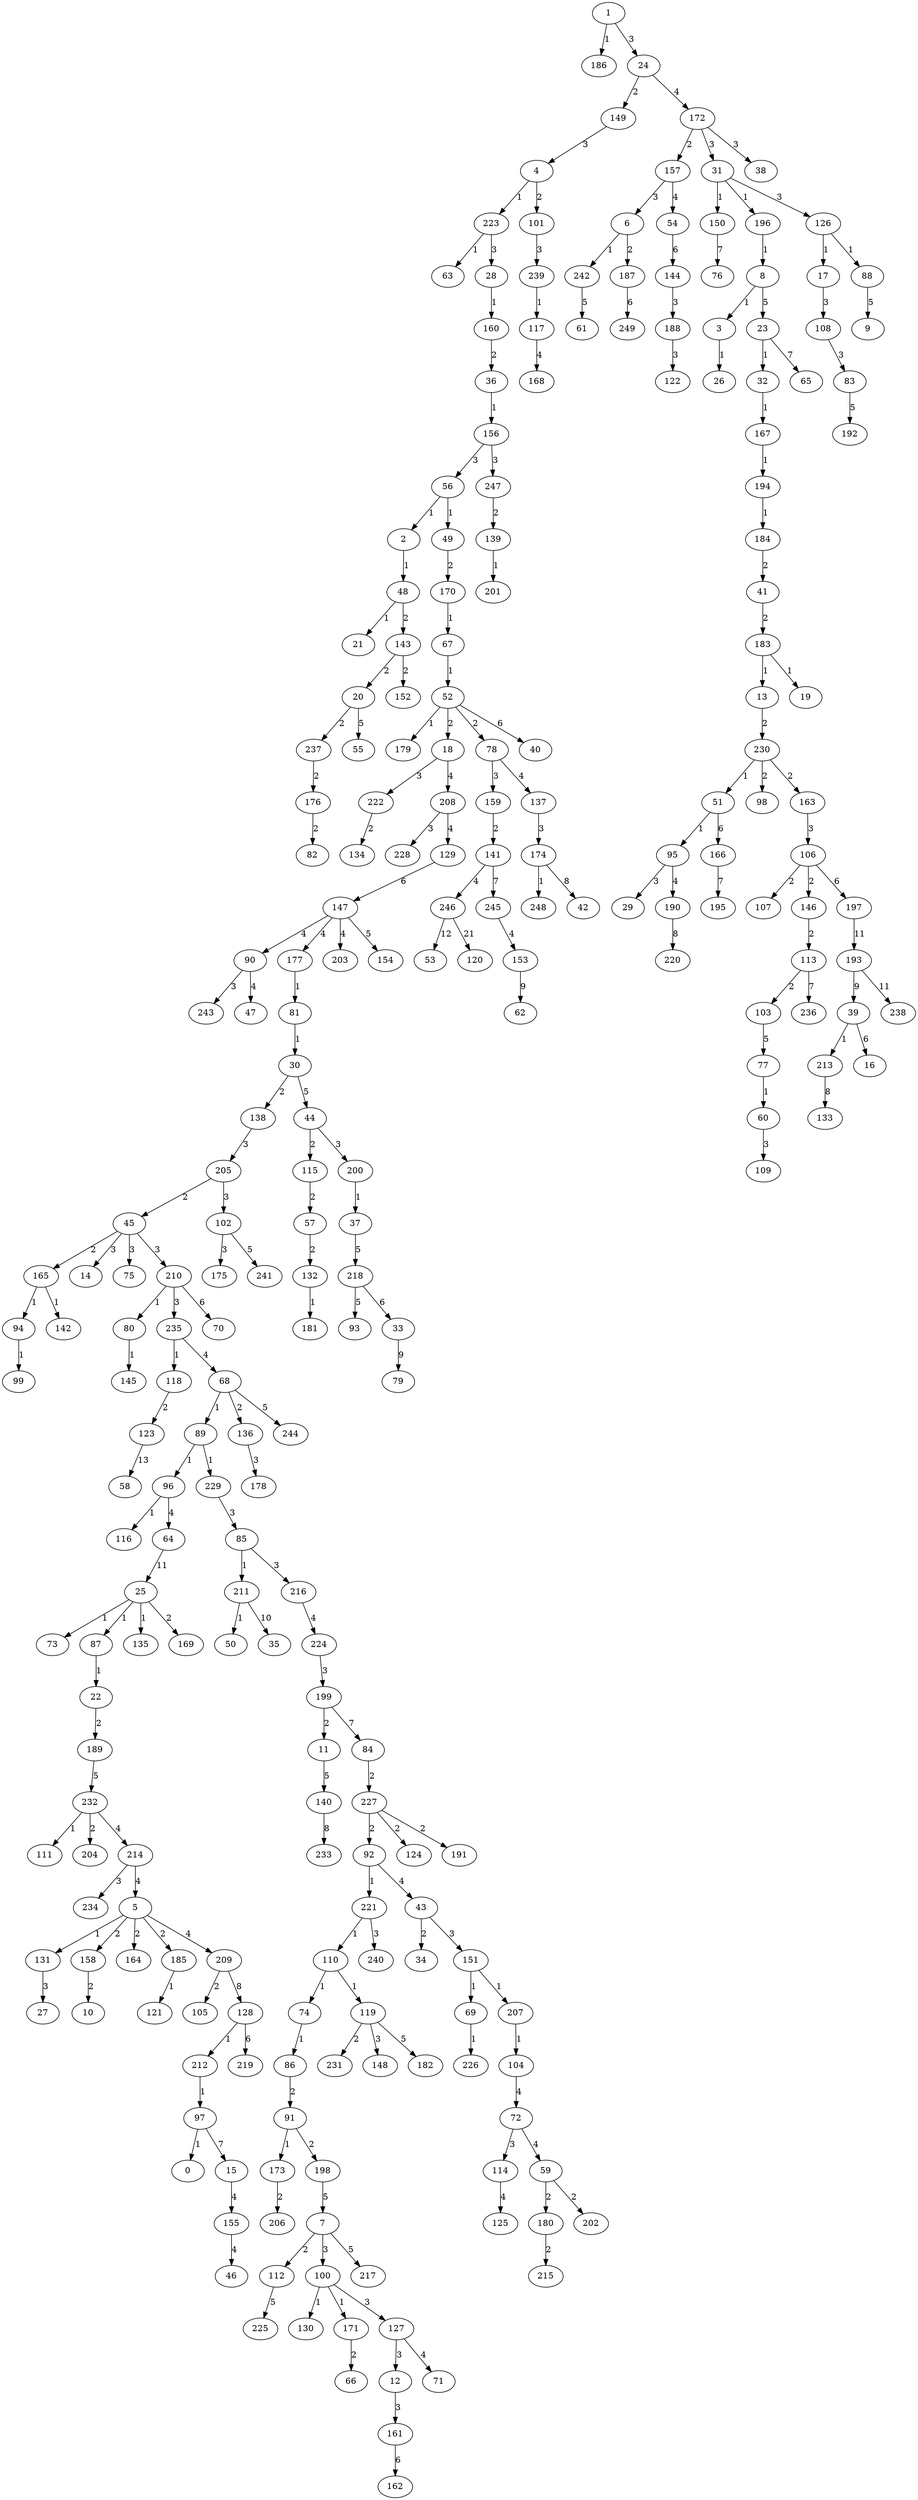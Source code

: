 digraph G {
	1 -> 186 [label="1"];
	1 -> 24 [label="3"];
	24 -> 149 [label="2"];
	149 -> 4 [label="3"];
	4 -> 223 [label="1"];
	223 -> 63 [label="1"];
	4 -> 101 [label="2"];
	101 -> 239 [label="3"];
	239 -> 117 [label="1"];
	223 -> 28 [label="3"];
	28 -> 160 [label="1"];
	160 -> 36 [label="2"];
	36 -> 156 [label="1"];
	156 -> 56 [label="3"];
	56 -> 2 [label="1"];
	2 -> 48 [label="1"];
	48 -> 21 [label="1"];
	56 -> 49 [label="1"];
	48 -> 143 [label="2"];
	49 -> 170 [label="2"];
	170 -> 67 [label="1"];
	67 -> 52 [label="1"];
	52 -> 179 [label="1"];
	52 -> 18 [label="2"];
	52 -> 78 [label="2"];
	143 -> 20 [label="2"];
	20 -> 237 [label="2"];
	143 -> 152 [label="2"];
	237 -> 176 [label="2"];
	176 -> 82 [label="2"];
	18 -> 222 [label="3"];
	222 -> 134 [label="2"];
	78 -> 159 [label="3"];
	159 -> 141 [label="2"];
	156 -> 247 [label="3"];
	247 -> 139 [label="2"];
	139 -> 201 [label="1"];
	18 -> 208 [label="4"];
	208 -> 228 [label="3"];
	24 -> 172 [label="4"];
	172 -> 157 [label="2"];
	157 -> 6 [label="3"];
	6 -> 242 [label="1"];
	6 -> 187 [label="2"];
	172 -> 31 [label="3"];
	31 -> 150 [label="1"];
	31 -> 196 [label="1"];
	196 -> 8 [label="1"];
	8 -> 3 [label="1"];
	3 -> 26 [label="1"];
	31 -> 126 [label="3"];
	126 -> 17 [label="1"];
	126 -> 88 [label="1"];
	17 -> 108 [label="3"];
	108 -> 83 [label="3"];
	172 -> 38 [label="3"];
	78 -> 137 [label="4"];
	137 -> 174 [label="3"];
	174 -> 248 [label="1"];
	117 -> 168 [label="4"];
	141 -> 246 [label="4"];
	157 -> 54 [label="4"];
	208 -> 129 [label="4"];
	8 -> 23 [label="5"];
	23 -> 32 [label="1"];
	32 -> 167 [label="1"];
	167 -> 194 [label="1"];
	194 -> 184 [label="1"];
	184 -> 41 [label="2"];
	41 -> 183 [label="2"];
	183 -> 13 [label="1"];
	183 -> 19 [label="1"];
	13 -> 230 [label="2"];
	230 -> 51 [label="1"];
	51 -> 95 [label="1"];
	230 -> 98 [label="2"];
	230 -> 163 [label="2"];
	95 -> 29 [label="3"];
	163 -> 106 [label="3"];
	106 -> 107 [label="2"];
	106 -> 146 [label="2"];
	146 -> 113 [label="2"];
	113 -> 103 [label="2"];
	95 -> 190 [label="4"];
	20 -> 55 [label="5"];
	83 -> 192 [label="5"];
	88 -> 9 [label="5"];
	103 -> 77 [label="5"];
	77 -> 60 [label="1"];
	60 -> 109 [label="3"];
	242 -> 61 [label="5"];
	51 -> 166 [label="6"];
	52 -> 40 [label="6"];
	54 -> 144 [label="6"];
	144 -> 188 [label="3"];
	188 -> 122 [label="3"];
	106 -> 197 [label="6"];
	129 -> 147 [label="6"];
	147 -> 90 [label="4"];
	90 -> 243 [label="3"];
	90 -> 47 [label="4"];
	147 -> 177 [label="4"];
	177 -> 81 [label="1"];
	81 -> 30 [label="1"];
	30 -> 138 [label="2"];
	138 -> 205 [label="3"];
	205 -> 45 [label="2"];
	45 -> 165 [label="2"];
	165 -> 94 [label="1"];
	94 -> 99 [label="1"];
	165 -> 142 [label="1"];
	45 -> 14 [label="3"];
	45 -> 75 [label="3"];
	45 -> 210 [label="3"];
	210 -> 80 [label="1"];
	80 -> 145 [label="1"];
	205 -> 102 [label="3"];
	102 -> 175 [label="3"];
	210 -> 235 [label="3"];
	235 -> 118 [label="1"];
	118 -> 123 [label="2"];
	147 -> 203 [label="4"];
	235 -> 68 [label="4"];
	68 -> 89 [label="1"];
	89 -> 96 [label="1"];
	89 -> 229 [label="1"];
	96 -> 116 [label="1"];
	68 -> 136 [label="2"];
	136 -> 178 [label="3"];
	229 -> 85 [label="3"];
	85 -> 211 [label="1"];
	211 -> 50 [label="1"];
	85 -> 216 [label="3"];
	96 -> 64 [label="4"];
	216 -> 224 [label="4"];
	224 -> 199 [label="3"];
	199 -> 11 [label="2"];
	11 -> 140 [label="5"];
	30 -> 44 [label="5"];
	44 -> 115 [label="2"];
	115 -> 57 [label="2"];
	57 -> 132 [label="2"];
	132 -> 181 [label="1"];
	44 -> 200 [label="3"];
	200 -> 37 [label="1"];
	37 -> 218 [label="5"];
	68 -> 244 [label="5"];
	102 -> 241 [label="5"];
	147 -> 154 [label="5"];
	218 -> 93 [label="5"];
	187 -> 249 [label="6"];
	210 -> 70 [label="6"];
	218 -> 33 [label="6"];
	23 -> 65 [label="7"];
	113 -> 236 [label="7"];
	141 -> 245 [label="7"];
	245 -> 153 [label="4"];
	150 -> 76 [label="7"];
	166 -> 195 [label="7"];
	199 -> 84 [label="7"];
	84 -> 227 [label="2"];
	227 -> 92 [label="2"];
	92 -> 221 [label="1"];
	221 -> 110 [label="1"];
	110 -> 74 [label="1"];
	74 -> 86 [label="1"];
	110 -> 119 [label="1"];
	86 -> 91 [label="2"];
	91 -> 173 [label="1"];
	91 -> 198 [label="2"];
	119 -> 231 [label="2"];
	173 -> 206 [label="2"];
	227 -> 124 [label="2"];
	227 -> 191 [label="2"];
	119 -> 148 [label="3"];
	221 -> 240 [label="3"];
	92 -> 43 [label="4"];
	43 -> 34 [label="2"];
	43 -> 151 [label="3"];
	151 -> 69 [label="1"];
	69 -> 226 [label="1"];
	151 -> 207 [label="1"];
	207 -> 104 [label="1"];
	104 -> 72 [label="4"];
	72 -> 114 [label="3"];
	72 -> 59 [label="4"];
	59 -> 180 [label="2"];
	59 -> 202 [label="2"];
	180 -> 215 [label="2"];
	114 -> 125 [label="4"];
	119 -> 182 [label="5"];
	198 -> 7 [label="5"];
	7 -> 112 [label="2"];
	7 -> 100 [label="3"];
	100 -> 130 [label="1"];
	100 -> 171 [label="1"];
	171 -> 66 [label="2"];
	100 -> 127 [label="3"];
	127 -> 12 [label="3"];
	12 -> 161 [label="3"];
	127 -> 71 [label="4"];
	7 -> 217 [label="5"];
	112 -> 225 [label="5"];
	161 -> 162 [label="6"];
	140 -> 233 [label="8"];
	174 -> 42 [label="8"];
	190 -> 220 [label="8"];
	33 -> 79 [label="9"];
	153 -> 62 [label="9"];
	211 -> 35 [label="10"];
	64 -> 25 [label="11"];
	25 -> 73 [label="1"];
	25 -> 87 [label="1"];
	25 -> 135 [label="1"];
	87 -> 22 [label="1"];
	22 -> 189 [label="2"];
	25 -> 169 [label="2"];
	189 -> 232 [label="5"];
	232 -> 111 [label="1"];
	232 -> 204 [label="2"];
	232 -> 214 [label="4"];
	214 -> 234 [label="3"];
	214 -> 5 [label="4"];
	5 -> 131 [label="1"];
	5 -> 158 [label="2"];
	5 -> 164 [label="2"];
	5 -> 185 [label="2"];
	185 -> 121 [label="1"];
	158 -> 10 [label="2"];
	131 -> 27 [label="3"];
	5 -> 209 [label="4"];
	209 -> 105 [label="2"];
	209 -> 128 [label="8"];
	128 -> 212 [label="1"];
	212 -> 97 [label="1"];
	97 -> 0 [label="1"];
	128 -> 219 [label="6"];
	97 -> 15 [label="7"];
	15 -> 155 [label="4"];
	155 -> 46 [label="4"];
	197 -> 193 [label="11"];
	193 -> 39 [label="9"];
	39 -> 213 [label="1"];
	39 -> 16 [label="6"];
	213 -> 133 [label="8"];
	193 -> 238 [label="11"];
	246 -> 53 [label="12"];
	123 -> 58 [label="13"];
	246 -> 120 [label="21"];
}